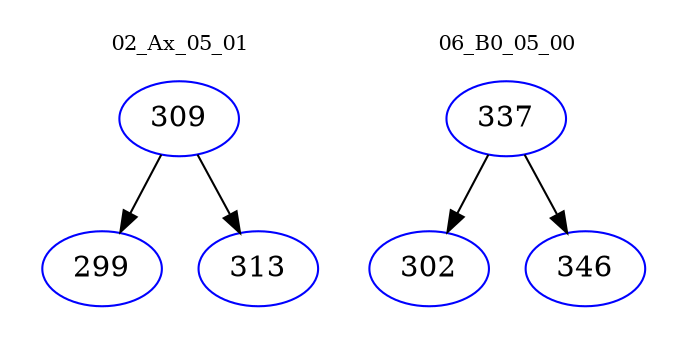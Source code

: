 digraph{
subgraph cluster_0 {
color = white
label = "02_Ax_05_01";
fontsize=10;
T0_309 [label="309", color="blue"]
T0_309 -> T0_299 [color="black"]
T0_299 [label="299", color="blue"]
T0_309 -> T0_313 [color="black"]
T0_313 [label="313", color="blue"]
}
subgraph cluster_1 {
color = white
label = "06_B0_05_00";
fontsize=10;
T1_337 [label="337", color="blue"]
T1_337 -> T1_302 [color="black"]
T1_302 [label="302", color="blue"]
T1_337 -> T1_346 [color="black"]
T1_346 [label="346", color="blue"]
}
}

